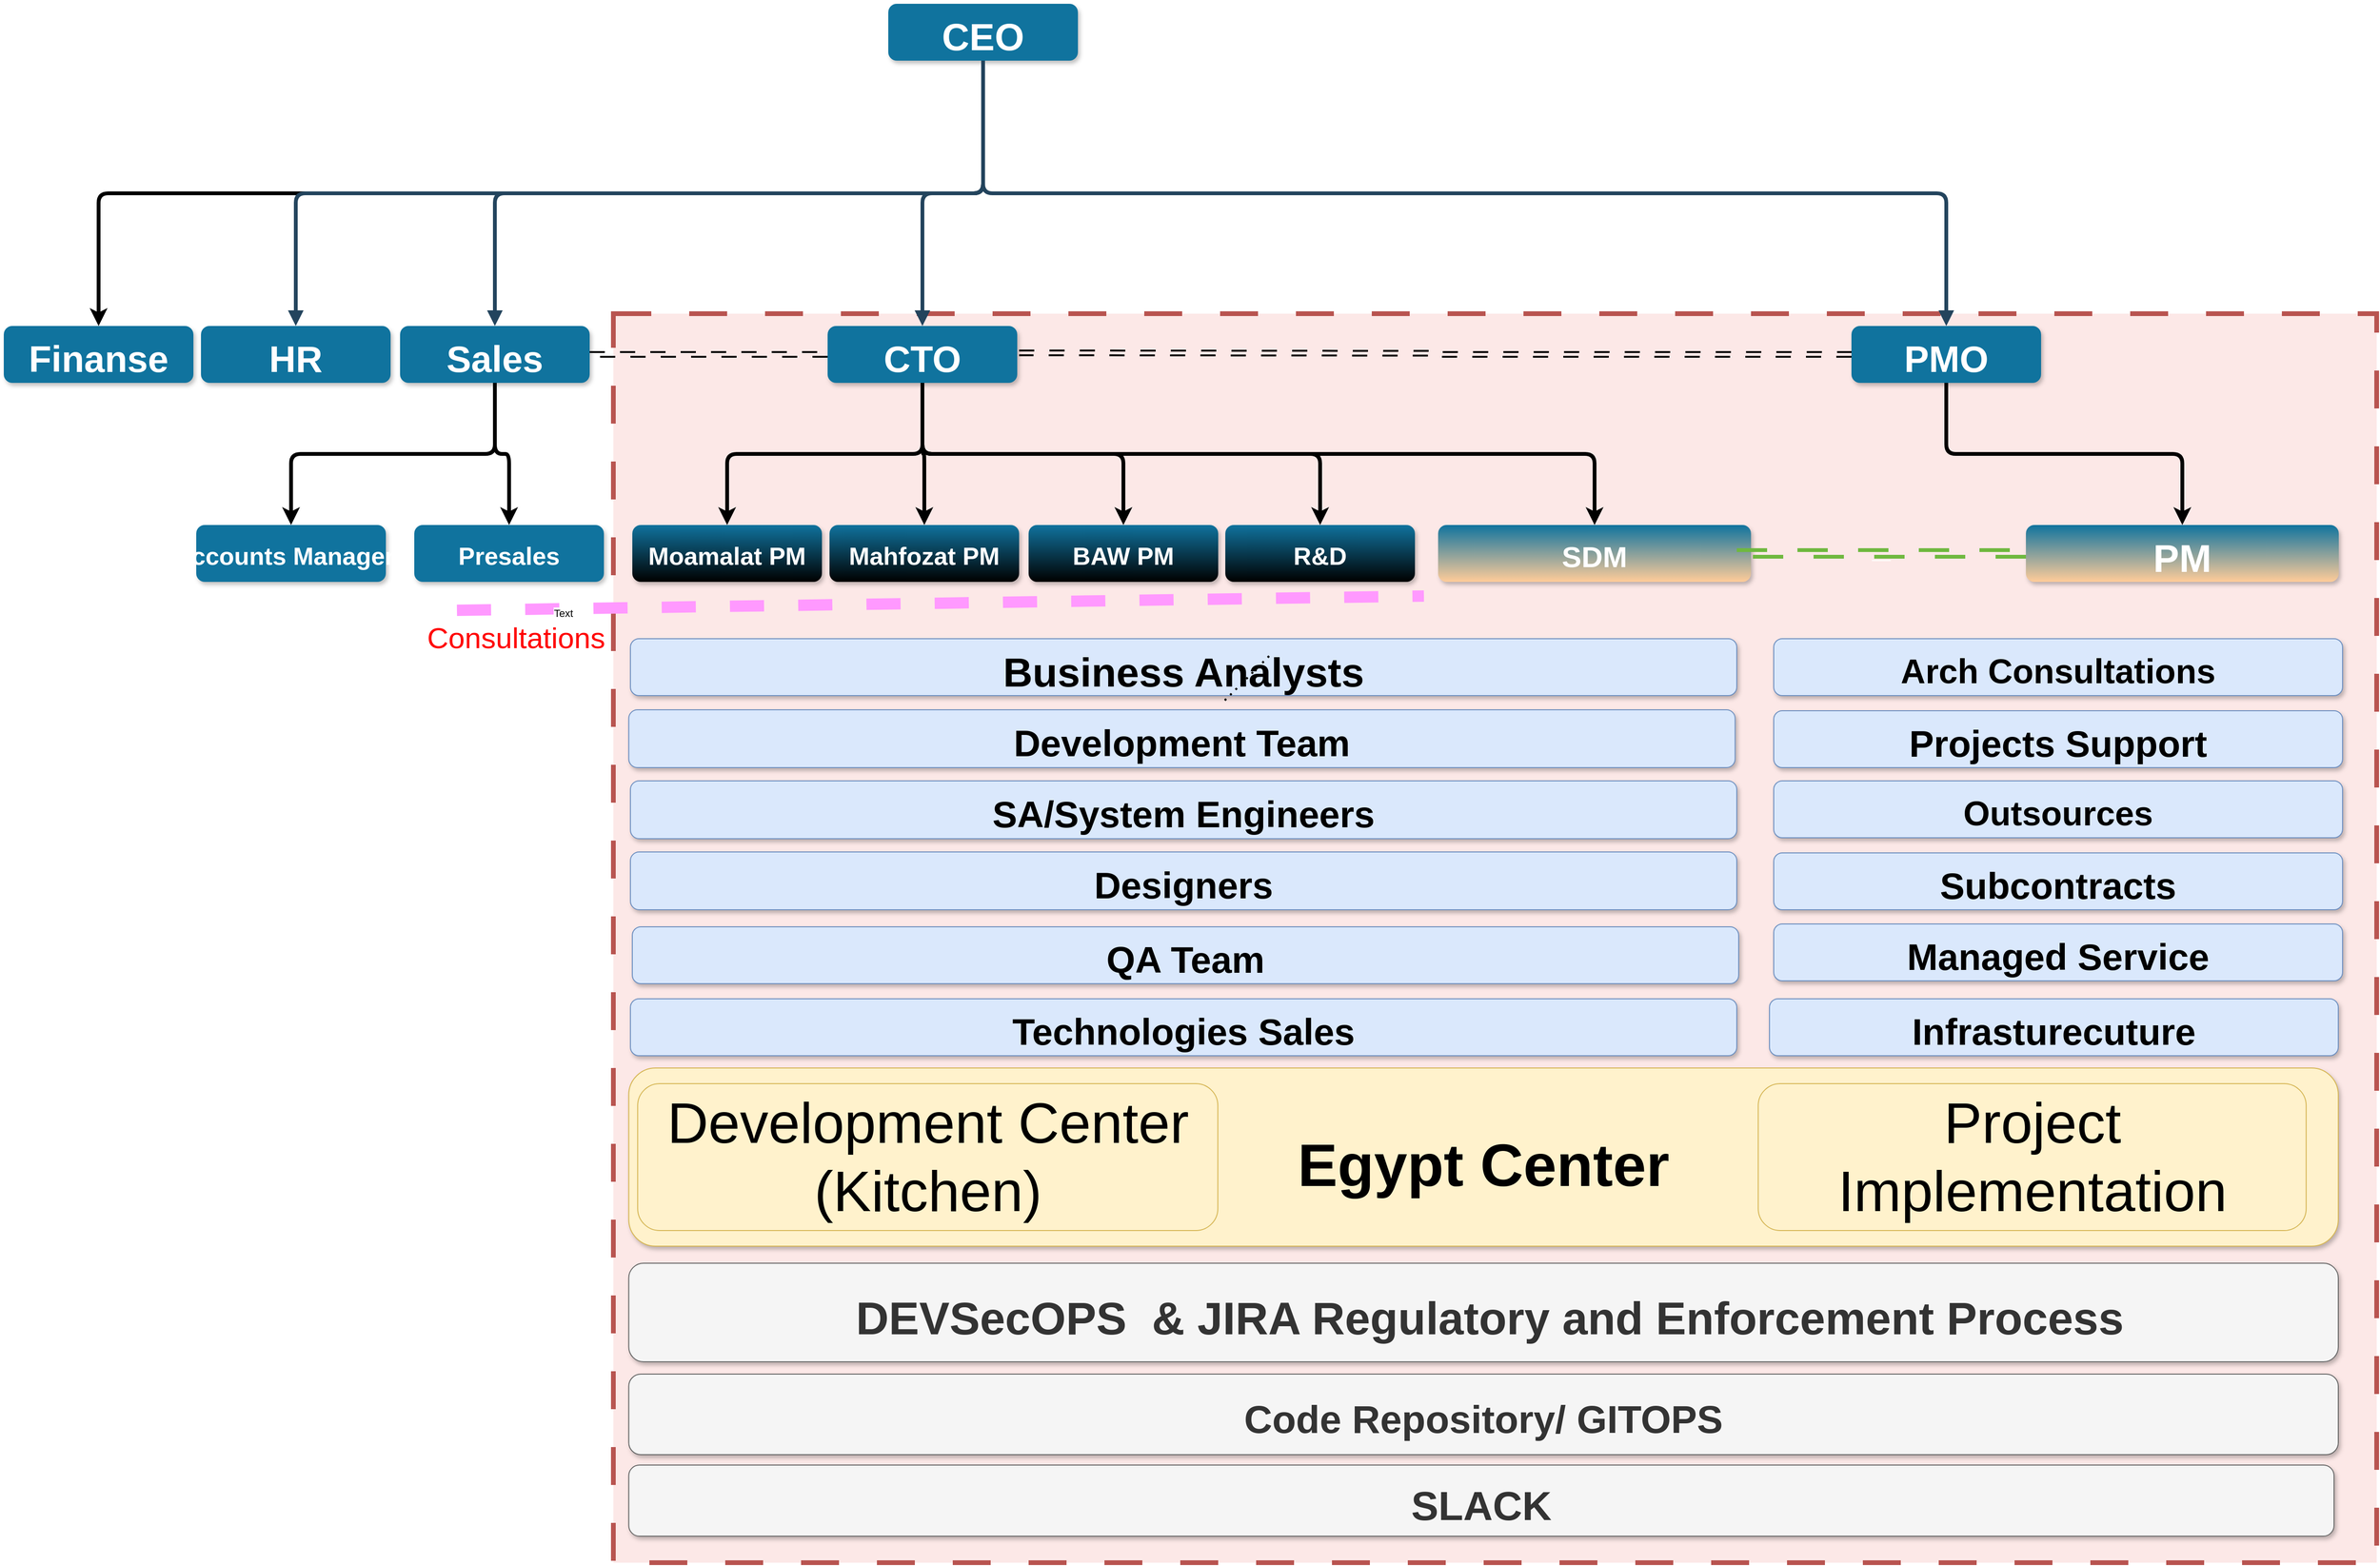 <mxfile version="21.3.8" type="github">
  <diagram name="Page-1" id="97916047-d0de-89f5-080d-49f4d83e522f">
    <mxGraphModel dx="6998.5" dy="2690" grid="1" gridSize="15" guides="1" tooltips="1" connect="1" arrows="1" fold="1" page="1" pageScale="1.5" pageWidth="1169" pageHeight="827" background="none" math="0" shadow="0">
      <root>
        <mxCell id="0" />
        <mxCell id="1" parent="0" />
        <mxCell id="q62X1OPbBHmOXAmcqwwK-60" value="" style="rounded=0;whiteSpace=wrap;html=1;absoluteArcSize=1;arcSize=14;strokeWidth=5;fillColor=#fce8e7;strokeColor=#b85450;dashed=1;dashPattern=8 8;fontSize=76;labelPosition=center;verticalLabelPosition=bottom;align=center;verticalAlign=top;fontColor=#ff0000;" parent="1" vertex="1">
          <mxGeometry x="-1110" y="377" width="1860" height="1318" as="geometry" />
        </mxCell>
        <mxCell id="CrXu2PX2MfrCH1NT0C0y-90" style="edgeStyle=orthogonalEdgeStyle;rounded=1;orthogonalLoop=1;jettySize=auto;html=1;entryX=0.5;entryY=0;entryDx=0;entryDy=0;strokeWidth=4;exitX=0.5;exitY=1;exitDx=0;exitDy=0;" parent="1" source="2" target="CrXu2PX2MfrCH1NT0C0y-88" edge="1">
          <mxGeometry relative="1" as="geometry">
            <Array as="points" />
          </mxGeometry>
        </mxCell>
        <mxCell id="2" value="CEO" style="rounded=1;fillColor=#10739E;strokeColor=none;shadow=1;gradientColor=none;fontStyle=1;fontColor=#FFFFFF;fontSize=40;" parent="1" vertex="1">
          <mxGeometry x="-820" y="50" width="200" height="60" as="geometry" />
        </mxCell>
        <mxCell id="CrXu2PX2MfrCH1NT0C0y-84" style="edgeStyle=orthogonalEdgeStyle;rounded=1;orthogonalLoop=1;jettySize=auto;html=1;exitX=0.5;exitY=1;exitDx=0;exitDy=0;entryX=0.58;entryY=0.167;entryDx=0;entryDy=0;entryPerimeter=0;strokeWidth=4;strokeColor=none;fontSize=39;" parent="1" source="4" target="CrXu2PX2MfrCH1NT0C0y-81" edge="1">
          <mxGeometry relative="1" as="geometry" />
        </mxCell>
        <mxCell id="CrXu2PX2MfrCH1NT0C0y-85" style="edgeStyle=orthogonalEdgeStyle;rounded=1;orthogonalLoop=1;jettySize=auto;html=1;exitX=0.5;exitY=1;exitDx=0;exitDy=0;entryX=0.5;entryY=0;entryDx=0;entryDy=0;strokeWidth=4;fontSize=39;" parent="1" source="4" target="CrXu2PX2MfrCH1NT0C0y-81" edge="1">
          <mxGeometry relative="1" as="geometry" />
        </mxCell>
        <mxCell id="CrXu2PX2MfrCH1NT0C0y-86" style="edgeStyle=orthogonalEdgeStyle;rounded=1;orthogonalLoop=1;jettySize=auto;html=1;entryX=0.5;entryY=0;entryDx=0;entryDy=0;strokeWidth=4;exitX=0.5;exitY=1;exitDx=0;exitDy=0;fontSize=39;" parent="1" source="4" target="CrXu2PX2MfrCH1NT0C0y-83" edge="1">
          <mxGeometry relative="1" as="geometry" />
        </mxCell>
        <mxCell id="6kh2NXwSWNFiOTCWh3Pq-35" style="edgeStyle=orthogonalEdgeStyle;rounded=0;orthogonalLoop=1;jettySize=auto;html=1;entryX=0;entryY=0.5;entryDx=0;entryDy=0;dashed=1;dashPattern=8 8;shape=link;strokeWidth=2;fontSize=39;" parent="1" source="4" target="CrXu2PX2MfrCH1NT0C0y-61" edge="1">
          <mxGeometry relative="1" as="geometry" />
        </mxCell>
        <mxCell id="4" value="Sales" style="rounded=1;fillColor=#10739E;strokeColor=none;shadow=1;gradientColor=none;fontStyle=1;fontColor=#FFFFFF;fontSize=39;" parent="1" vertex="1">
          <mxGeometry x="-1335" y="390" width="200" height="60" as="geometry" />
        </mxCell>
        <mxCell id="Io7YKncIbMDC0lyn83vI-60" style="edgeStyle=orthogonalEdgeStyle;rounded=1;orthogonalLoop=1;jettySize=auto;html=1;entryX=0.5;entryY=0;entryDx=0;entryDy=0;strokeWidth=4;" parent="1" source="5" target="CrXu2PX2MfrCH1NT0C0y-108" edge="1">
          <mxGeometry relative="1" as="geometry" />
        </mxCell>
        <mxCell id="5" value="PMO " style="rounded=1;fillColor=#10739E;strokeColor=none;shadow=1;gradientColor=none;fontStyle=1;fontColor=#FFFFFF;fontSize=39;" parent="1" vertex="1">
          <mxGeometry x="196" y="390" width="200" height="60" as="geometry" />
        </mxCell>
        <mxCell id="6" value="HR" style="rounded=1;fillColor=#10739E;strokeColor=none;shadow=1;gradientColor=none;fontStyle=1;fontColor=#FFFFFF;fontSize=39;" parent="1" vertex="1">
          <mxGeometry x="-1545" y="390" width="200" height="60" as="geometry" />
        </mxCell>
        <mxCell id="8" value="Development Team" style="rounded=1;fillColor=#dae8fc;strokeColor=#6c8ebf;shadow=1;fontStyle=1;fontSize=39;rotation=0;" parent="1" vertex="1">
          <mxGeometry x="-1093.75" y="795" width="1167" height="61" as="geometry" />
        </mxCell>
        <mxCell id="13" value="Code Repository/ GITOPS" style="rounded=1;fillColor=#f5f5f5;strokeColor=#666666;shadow=1;fontStyle=1;fontSize=41;rotation=0;fontColor=#333333;" parent="1" vertex="1">
          <mxGeometry x="-1093.75" y="1496" width="1803.25" height="85" as="geometry" />
        </mxCell>
        <mxCell id="23" value=" DEVSecOPS  &amp; JIRA Regulatory and Enforcement Process" style="rounded=1;fillColor=#f5f5f5;strokeColor=#666666;shadow=1;fontStyle=1;fontSize=48;fontColor=#333333;" parent="1" vertex="1">
          <mxGeometry x="-1093.75" y="1379" width="1803.25" height="104" as="geometry" />
        </mxCell>
        <mxCell id="30" value="" style="edgeStyle=elbowEdgeStyle;elbow=vertical;strokeWidth=4;endArrow=block;endFill=1;fontStyle=1;strokeColor=#23445D;exitX=0.5;exitY=1;exitDx=0;exitDy=0;entryX=0.5;entryY=0;entryDx=0;entryDy=0;" parent="1" target="5" edge="1">
          <mxGeometry x="-1340" y="130" width="100" height="100" as="geometry">
            <mxPoint x="-720" y="110" as="sourcePoint" />
            <mxPoint x="320" y="400" as="targetPoint" />
            <Array as="points">
              <mxPoint x="-170" y="250" />
            </Array>
          </mxGeometry>
        </mxCell>
        <mxCell id="31" value="" style="edgeStyle=elbowEdgeStyle;elbow=vertical;strokeWidth=4;endArrow=block;endFill=1;fontStyle=1;strokeColor=#23445D;exitX=0.5;exitY=1;exitDx=0;exitDy=0;" parent="1" source="2" target="4" edge="1">
          <mxGeometry x="-1340" y="130" width="100" height="100" as="geometry">
            <mxPoint x="-579" y="370" as="sourcePoint" />
            <mxPoint x="-1240" y="130" as="targetPoint" />
          </mxGeometry>
        </mxCell>
        <mxCell id="32" value="" style="edgeStyle=elbowEdgeStyle;elbow=vertical;strokeWidth=4;endArrow=block;endFill=1;fontStyle=1;strokeColor=#23445D;exitX=0.5;exitY=1;exitDx=0;exitDy=0;" parent="1" source="2" target="6" edge="1">
          <mxGeometry x="-1340" y="130" width="100" height="100" as="geometry">
            <mxPoint x="-579" y="370" as="sourcePoint" />
            <mxPoint x="-1240" y="130" as="targetPoint" />
            <Array as="points" />
          </mxGeometry>
        </mxCell>
        <mxCell id="CrXu2PX2MfrCH1NT0C0y-64" value="" style="edgeStyle=elbowEdgeStyle;elbow=vertical;strokeWidth=4;endArrow=block;endFill=1;fontStyle=1;strokeColor=#23445D;exitX=0.5;exitY=1;exitDx=0;exitDy=0;entryX=0.5;entryY=0;entryDx=0;entryDy=0;" parent="1" source="2" target="CrXu2PX2MfrCH1NT0C0y-61" edge="1">
          <mxGeometry x="-1330" y="140" width="100" height="100" as="geometry">
            <mxPoint x="-550" y="120" as="sourcePoint" />
            <mxPoint x="-400" y="430" as="targetPoint" />
            <Array as="points">
              <mxPoint x="-760" y="250" />
              <mxPoint x="-90" y="430" />
              <mxPoint x="-340" y="270" />
              <mxPoint x="-360" y="230" />
              <mxPoint x="-320" y="274" />
            </Array>
          </mxGeometry>
        </mxCell>
        <mxCell id="CrXu2PX2MfrCH1NT0C0y-70" value="SDM" style="rounded=1;fillColor=#10739E;strokeColor=none;shadow=1;gradientColor=#FFCC99;fontStyle=1;fontColor=#FFFFFF;fontSize=31;" parent="1" vertex="1">
          <mxGeometry x="-240" y="600" width="330" height="60" as="geometry" />
        </mxCell>
        <mxCell id="CrXu2PX2MfrCH1NT0C0y-81" value="Presales" style="rounded=1;fillColor=#10739E;strokeColor=none;shadow=1;gradientColor=none;fontStyle=1;fontColor=#FFFFFF;fontSize=26;" parent="1" vertex="1">
          <mxGeometry x="-1320" y="600" width="200" height="60" as="geometry" />
        </mxCell>
        <mxCell id="CrXu2PX2MfrCH1NT0C0y-83" value="Accounts Managers" style="rounded=1;fillColor=#10739E;strokeColor=none;shadow=1;gradientColor=none;fontStyle=1;fontColor=#FFFFFF;fontSize=26;" parent="1" vertex="1">
          <mxGeometry x="-1550" y="600" width="200" height="60" as="geometry" />
        </mxCell>
        <mxCell id="CrXu2PX2MfrCH1NT0C0y-88" value="Finanse" style="rounded=1;fillColor=#10739E;strokeColor=none;shadow=1;gradientColor=none;fontStyle=1;fontColor=#FFFFFF;fontSize=39;" parent="1" vertex="1">
          <mxGeometry x="-1753" y="390" width="200" height="60" as="geometry" />
        </mxCell>
        <mxCell id="5qOrhaFOBWcQHs733vTS-32" style="edgeStyle=orthogonalEdgeStyle;rounded=1;orthogonalLoop=1;jettySize=auto;html=1;strokeWidth=4;exitX=0.5;exitY=1;exitDx=0;exitDy=0;fontSize=39;" parent="1" source="CrXu2PX2MfrCH1NT0C0y-61" target="CrXu2PX2MfrCH1NT0C0y-70" edge="1">
          <mxGeometry relative="1" as="geometry" />
        </mxCell>
        <mxCell id="Io7YKncIbMDC0lyn83vI-51" style="edgeStyle=orthogonalEdgeStyle;rounded=1;orthogonalLoop=1;jettySize=auto;html=1;entryX=0.5;entryY=0;entryDx=0;entryDy=0;strokeWidth=4;exitX=0.5;exitY=1;exitDx=0;exitDy=0;fontSize=39;" parent="1" source="CrXu2PX2MfrCH1NT0C0y-61" target="Io7YKncIbMDC0lyn83vI-42" edge="1">
          <mxGeometry relative="1" as="geometry" />
        </mxCell>
        <mxCell id="Io7YKncIbMDC0lyn83vI-56" style="edgeStyle=orthogonalEdgeStyle;rounded=1;orthogonalLoop=1;jettySize=auto;html=1;entryX=0.5;entryY=0;entryDx=0;entryDy=0;exitX=0.5;exitY=1;exitDx=0;exitDy=0;strokeWidth=4;fontSize=39;" parent="1" source="CrXu2PX2MfrCH1NT0C0y-61" target="Io7YKncIbMDC0lyn83vI-52" edge="1">
          <mxGeometry relative="1" as="geometry" />
        </mxCell>
        <mxCell id="CrXu2PX2MfrCH1NT0C0y-61" value="CTO" style="rounded=1;fillColor=#10739E;strokeColor=none;shadow=1;gradientColor=none;fontStyle=1;fontColor=#FFFFFF;fontSize=39;" parent="1" vertex="1">
          <mxGeometry x="-884" y="390" width="200" height="60" as="geometry" />
        </mxCell>
        <mxCell id="CrXu2PX2MfrCH1NT0C0y-106" value="SA/System Engineers " style="rounded=1;fillColor=#dae8fc;strokeColor=#6c8ebf;shadow=1;fontStyle=1;fontSize=39;rotation=0;" parent="1" vertex="1">
          <mxGeometry x="-1092" y="870" width="1167" height="61" as="geometry" />
        </mxCell>
        <mxCell id="CrXu2PX2MfrCH1NT0C0y-108" value="PM" style="rounded=1;fillColor=#10739E;strokeColor=none;shadow=1;gradientColor=#FFCC99;fontStyle=1;fontColor=#FFFFFF;fontSize=41;" parent="1" vertex="1">
          <mxGeometry x="380" y="600" width="330" height="60" as="geometry" />
        </mxCell>
        <mxCell id="7" value="Egypt Center" style="rounded=1;fillColor=#fff2cc;strokeColor=#d6b656;shadow=1;fontStyle=1;fontSize=63;verticalAlign=middle;labelPosition=center;verticalLabelPosition=middle;align=center;" parent="1" vertex="1">
          <mxGeometry x="-1093.75" y="1173" width="1803.25" height="188" as="geometry" />
        </mxCell>
        <mxCell id="q62X1OPbBHmOXAmcqwwK-56" value="" style="edgeStyle=orthogonalEdgeStyle;rounded=1;orthogonalLoop=1;jettySize=auto;html=1;entryX=0.5;entryY=0;entryDx=0;entryDy=0;strokeWidth=4;exitX=0.5;exitY=1;exitDx=0;exitDy=0;fontSize=39;" parent="1" source="CrXu2PX2MfrCH1NT0C0y-61" target="CrXu2PX2MfrCH1NT0C0y-71" edge="1">
          <mxGeometry relative="1" as="geometry">
            <mxPoint x="-680" y="450" as="sourcePoint" />
            <mxPoint x="-748" y="570" as="targetPoint" />
          </mxGeometry>
        </mxCell>
        <mxCell id="CrXu2PX2MfrCH1NT0C0y-71" value="Mahfozat PM" style="rounded=1;fillColor=#10739E;strokeColor=none;shadow=1;gradientColor=default;fontStyle=1;fontColor=#FFFFFF;fontSize=26;" parent="1" vertex="1">
          <mxGeometry x="-882" y="600" width="200" height="60" as="geometry" />
        </mxCell>
        <mxCell id="RHBooDZwgMazwdjuEqq8-32" value="Managed Service" style="rounded=1;fillColor=#dae8fc;strokeColor=#6c8ebf;shadow=1;fontStyle=1;fontSize=39;" parent="1" vertex="1">
          <mxGeometry x="114" y="1021" width="600" height="60" as="geometry" />
        </mxCell>
        <mxCell id="RHBooDZwgMazwdjuEqq8-33" value="Subcontracts" style="rounded=1;fillColor=#dae8fc;strokeColor=#6c8ebf;shadow=1;fontStyle=1;fontSize=39;" parent="1" vertex="1">
          <mxGeometry x="114" y="946" width="600" height="60" as="geometry" />
        </mxCell>
        <mxCell id="RHBooDZwgMazwdjuEqq8-34" value="Designers" style="rounded=1;fillColor=#dae8fc;strokeColor=#6c8ebf;shadow=1;fontStyle=1;fontSize=39;rotation=0;" parent="1" vertex="1">
          <mxGeometry x="-1092" y="945" width="1167" height="61" as="geometry" />
        </mxCell>
        <mxCell id="RHBooDZwgMazwdjuEqq8-42" value="&lt;font style=&quot;font-size: 60px;&quot;&gt;Development Center (Kitchen)&lt;/font&gt;" style="rounded=1;whiteSpace=wrap;html=1;fontSize=60;fillColor=#fff2cc;strokeColor=#d6b656;" parent="1" vertex="1">
          <mxGeometry x="-1084.37" y="1189.5" width="612" height="155" as="geometry" />
        </mxCell>
        <mxCell id="RHBooDZwgMazwdjuEqq8-43" value="&lt;font style=&quot;font-size: 60px;&quot;&gt;Project Implementation &lt;font style=&quot;font-size: 60px;&quot;&gt;&lt;br style=&quot;font-size: 60px;&quot;&gt;&lt;/font&gt;&lt;/font&gt;" style="rounded=1;whiteSpace=wrap;html=1;fontSize=60;fillColor=#fff2cc;strokeColor=#d6b656;" parent="1" vertex="1">
          <mxGeometry x="97.63" y="1189.5" width="578" height="155" as="geometry" />
        </mxCell>
        <mxCell id="RHBooDZwgMazwdjuEqq8-49" value="Outsources" style="rounded=1;fillColor=#dae8fc;strokeColor=#6c8ebf;shadow=1;fontStyle=1;fontSize=36;" parent="1" vertex="1">
          <mxGeometry x="114" y="870" width="600" height="60" as="geometry" />
        </mxCell>
        <mxCell id="Io7YKncIbMDC0lyn83vI-39" value="Business Analysts" style="rounded=1;fillColor=#dae8fc;strokeColor=#6c8ebf;shadow=1;fontStyle=1;fontSize=43;" parent="1" vertex="1">
          <mxGeometry x="-1092" y="720" width="1167" height="60" as="geometry" />
        </mxCell>
        <mxCell id="Io7YKncIbMDC0lyn83vI-42" value="Moamalat PM" style="rounded=1;fillColor=#10739E;strokeColor=none;shadow=1;gradientColor=default;fontStyle=1;fontColor=#FFFFFF;fontSize=26;" parent="1" vertex="1">
          <mxGeometry x="-1090" y="600" width="200" height="60" as="geometry" />
        </mxCell>
        <mxCell id="Io7YKncIbMDC0lyn83vI-46" value="Technologies Sales " style="rounded=1;fillColor=#dae8fc;strokeColor=#6c8ebf;shadow=1;fontStyle=1;fontSize=39;" parent="1" vertex="1">
          <mxGeometry x="-1092" y="1100" width="1167" height="60" as="geometry" />
        </mxCell>
        <mxCell id="Io7YKncIbMDC0lyn83vI-48" value="BAW PM" style="rounded=1;fillColor=#10739E;strokeColor=none;shadow=1;gradientColor=default;fontStyle=1;fontColor=#FFFFFF;fontSize=26;" parent="1" vertex="1">
          <mxGeometry x="-672" y="600" width="200" height="60" as="geometry" />
        </mxCell>
        <mxCell id="Io7YKncIbMDC0lyn83vI-50" value="" style="edgeStyle=orthogonalEdgeStyle;rounded=1;orthogonalLoop=1;jettySize=auto;html=1;entryX=0.5;entryY=0;entryDx=0;entryDy=0;strokeWidth=4;exitX=0.5;exitY=1;exitDx=0;exitDy=0;fontSize=39;" parent="1" source="CrXu2PX2MfrCH1NT0C0y-61" target="Io7YKncIbMDC0lyn83vI-48" edge="1">
          <mxGeometry relative="1" as="geometry">
            <mxPoint x="-769" y="465" as="sourcePoint" />
            <mxPoint x="-421" y="616" as="targetPoint" />
          </mxGeometry>
        </mxCell>
        <mxCell id="Io7YKncIbMDC0lyn83vI-52" value="R&amp;D" style="rounded=1;fillColor=#10739E;strokeColor=none;shadow=1;gradientColor=default;fontStyle=1;fontColor=#FFFFFF;fontSize=26;" parent="1" vertex="1">
          <mxGeometry x="-464.5" y="600" width="200" height="60" as="geometry" />
        </mxCell>
        <mxCell id="Io7YKncIbMDC0lyn83vI-64" value="" style="endArrow=none;dashed=1;html=1;dashPattern=1 3;strokeWidth=2;rounded=0;" parent="1" edge="1">
          <mxGeometry width="50" height="50" relative="1" as="geometry">
            <mxPoint x="-465" y="785" as="sourcePoint" />
            <mxPoint x="-415" y="735" as="targetPoint" />
          </mxGeometry>
        </mxCell>
        <mxCell id="Io7YKncIbMDC0lyn83vI-65" value="" style="endArrow=none;dashed=1;html=1;dashPattern=1 3;strokeWidth=2;rounded=0;" parent="1" edge="1">
          <mxGeometry width="50" height="50" relative="1" as="geometry">
            <mxPoint x="-465" y="785" as="sourcePoint" />
            <mxPoint x="-415" y="735" as="targetPoint" />
          </mxGeometry>
        </mxCell>
        <mxCell id="Io7YKncIbMDC0lyn83vI-67" value="SLACK" style="rounded=1;fillColor=#f5f5f5;strokeColor=#666666;shadow=1;fontStyle=1;fontSize=43;fontColor=#333333;" parent="1" vertex="1">
          <mxGeometry x="-1093.75" y="1592" width="1798.75" height="75" as="geometry" />
        </mxCell>
        <mxCell id="kWLy1pv-yMzcmU24SzgJ-32" value="Consultations" style="endArrow=none;dashed=1;html=1;rounded=0;strokeWidth=12;fontSize=31;fontColor=#ff0000;strokeColor=#FF99FF;" parent="1" edge="1">
          <mxGeometry x="-0.882" y="-30" width="50" height="50" relative="1" as="geometry">
            <mxPoint x="-1275" y="690" as="sourcePoint" />
            <mxPoint x="-255" y="675" as="targetPoint" />
            <mxPoint x="2" as="offset" />
          </mxGeometry>
        </mxCell>
        <mxCell id="kWLy1pv-yMzcmU24SzgJ-33" value="Text" style="edgeLabel;html=1;align=center;verticalAlign=middle;resizable=0;points=[];" parent="kWLy1pv-yMzcmU24SzgJ-32" vertex="1" connectable="0">
          <mxGeometry x="-0.783" y="-4" relative="1" as="geometry">
            <mxPoint x="1" as="offset" />
          </mxGeometry>
        </mxCell>
        <mxCell id="kWLy1pv-yMzcmU24SzgJ-44" value="Projects Support" style="rounded=1;fillColor=#dae8fc;strokeColor=#6c8ebf;shadow=1;fontStyle=1;fontSize=39;" parent="1" vertex="1">
          <mxGeometry x="114" y="796" width="600" height="60" as="geometry" />
        </mxCell>
        <mxCell id="kWLy1pv-yMzcmU24SzgJ-45" value="Arch Consultations" style="rounded=1;fillColor=#dae8fc;strokeColor=#6c8ebf;shadow=1;fontStyle=1;fontSize=36;" parent="1" vertex="1">
          <mxGeometry x="114" y="720" width="600" height="60" as="geometry" />
        </mxCell>
        <mxCell id="kWLy1pv-yMzcmU24SzgJ-48" value="" style="endArrow=classic;html=1;rounded=0;entryX=0;entryY=0.5;entryDx=0;entryDy=0;strokeWidth=4;strokeColor=#6FB83F;jumpSize=12;dashed=1;dashPattern=8 8;shape=link;fillColor=#f8cecc;" parent="1" target="CrXu2PX2MfrCH1NT0C0y-108" edge="1">
          <mxGeometry relative="1" as="geometry">
            <mxPoint x="75" y="630" as="sourcePoint" />
            <mxPoint x="175" y="630" as="targetPoint" />
          </mxGeometry>
        </mxCell>
        <mxCell id="kWLy1pv-yMzcmU24SzgJ-49" value="" style="shape=message;html=1;outlineConnect=0;strokeWidth=11;strokeColor=none;" parent="kWLy1pv-yMzcmU24SzgJ-48" vertex="1">
          <mxGeometry width="20" height="1" relative="1" as="geometry">
            <mxPoint x="-10" y="7" as="offset" />
          </mxGeometry>
        </mxCell>
        <mxCell id="kWLy1pv-yMzcmU24SzgJ-51" style="edgeStyle=orthogonalEdgeStyle;rounded=0;orthogonalLoop=1;jettySize=auto;html=1;dashed=1;dashPattern=8 8;shape=link;strokeWidth=2;fontSize=39;" parent="1" target="5" edge="1">
          <mxGeometry relative="1" as="geometry">
            <mxPoint x="-682" y="418.33" as="sourcePoint" />
            <mxPoint x="-431" y="418" as="targetPoint" />
          </mxGeometry>
        </mxCell>
        <mxCell id="gFll1zdUlKE8a7Xtmmkj-32" value="QA Team" style="rounded=1;fillColor=#dae8fc;strokeColor=#6c8ebf;shadow=1;fontStyle=1;fontSize=39;" vertex="1" parent="1">
          <mxGeometry x="-1090" y="1024" width="1167" height="60" as="geometry" />
        </mxCell>
        <mxCell id="gFll1zdUlKE8a7Xtmmkj-33" value="Infrasturecuture" style="rounded=1;fillColor=#dae8fc;strokeColor=#6c8ebf;shadow=1;fontStyle=1;fontSize=39;" vertex="1" parent="1">
          <mxGeometry x="109.5" y="1100" width="600" height="60" as="geometry" />
        </mxCell>
      </root>
    </mxGraphModel>
  </diagram>
</mxfile>
